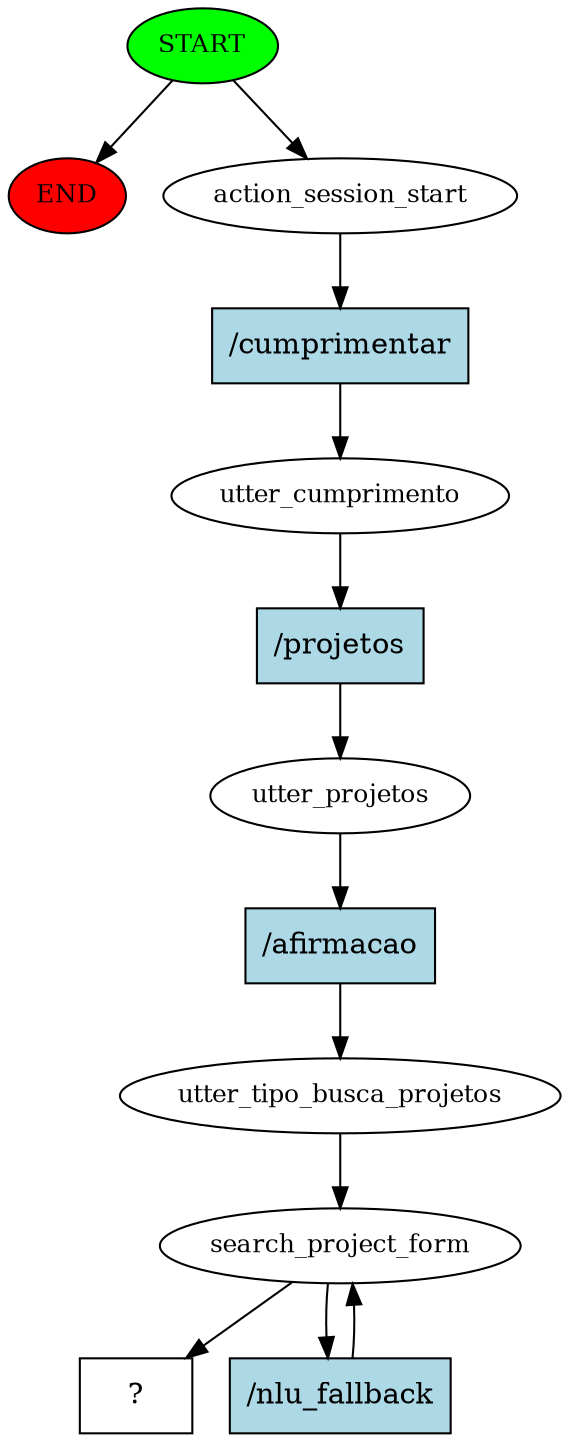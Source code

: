 digraph  {
0 [class="start active", fillcolor=green, fontsize=12, label=START, style=filled];
"-1" [class=end, fillcolor=red, fontsize=12, label=END, style=filled];
1 [class=active, fontsize=12, label=action_session_start];
2 [class=active, fontsize=12, label=utter_cumprimento];
3 [class=active, fontsize=12, label=utter_projetos];
4 [class=active, fontsize=12, label=utter_tipo_busca_projetos];
5 [class=active, fontsize=12, label=search_project_form];
7 [class="intent dashed active", label="  ?  ", shape=rect];
8 [class="intent active", fillcolor=lightblue, label="/cumprimentar", shape=rect, style=filled];
9 [class="intent active", fillcolor=lightblue, label="/projetos", shape=rect, style=filled];
10 [class="intent active", fillcolor=lightblue, label="/afirmacao", shape=rect, style=filled];
11 [class="intent active", fillcolor=lightblue, label="/nlu_fallback", shape=rect, style=filled];
0 -> "-1"  [class="", key=NONE, label=""];
0 -> 1  [class=active, key=NONE, label=""];
1 -> 8  [class=active, key=0];
2 -> 9  [class=active, key=0];
3 -> 10  [class=active, key=0];
4 -> 5  [class=active, key=NONE, label=""];
5 -> 7  [class=active, key=NONE, label=""];
5 -> 11  [class=active, key=0];
8 -> 2  [class=active, key=0];
9 -> 3  [class=active, key=0];
10 -> 4  [class=active, key=0];
11 -> 5  [class=active, key=0];
}

